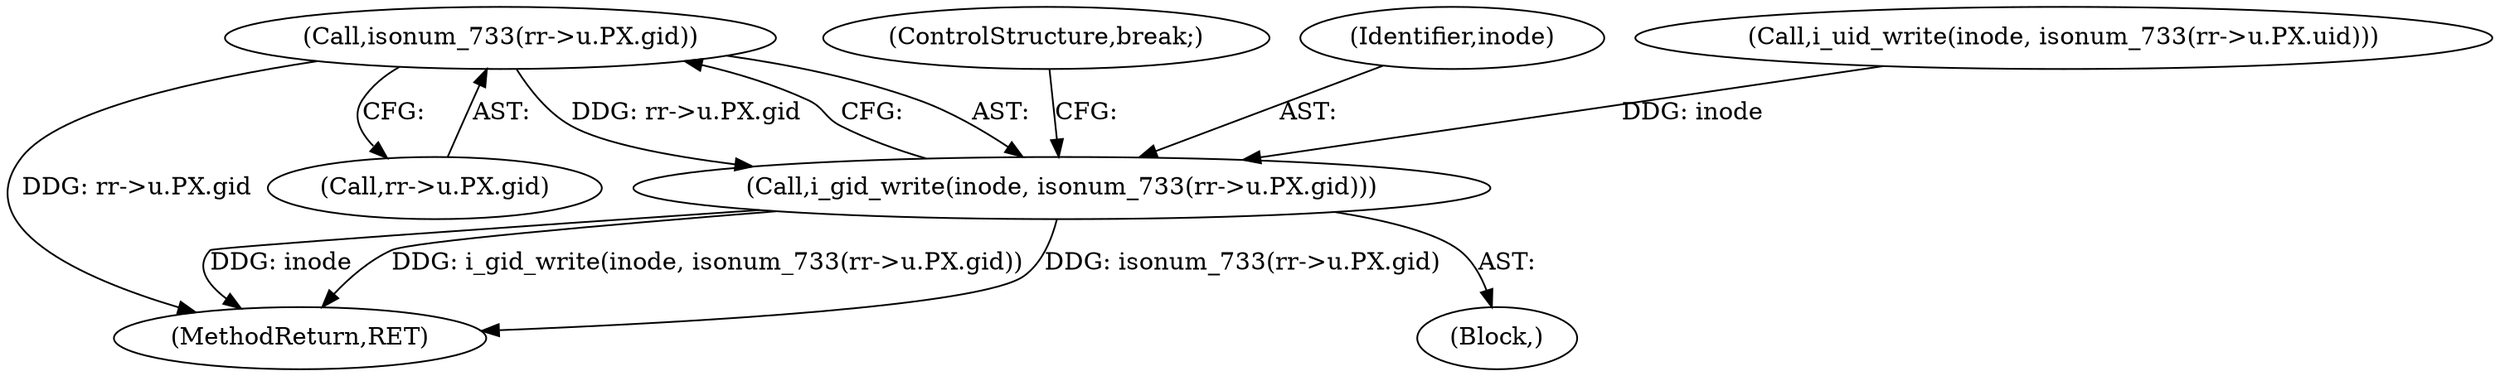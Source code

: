 digraph "0_linux_4e2024624e678f0ebb916e6192bd23c1f9fdf696@pointer" {
"1000374" [label="(Call,isonum_733(rr->u.PX.gid))"];
"1000372" [label="(Call,i_gid_write(inode, isonum_733(rr->u.PX.gid)))"];
"1000374" [label="(Call,isonum_733(rr->u.PX.gid))"];
"1000372" [label="(Call,i_gid_write(inode, isonum_733(rr->u.PX.gid)))"];
"1000375" [label="(Call,rr->u.PX.gid)"];
"1000234" [label="(Block,)"];
"1000382" [label="(ControlStructure,break;)"];
"1000373" [label="(Identifier,inode)"];
"1001009" [label="(MethodReturn,RET)"];
"1000362" [label="(Call,i_uid_write(inode, isonum_733(rr->u.PX.uid)))"];
"1000374" -> "1000372"  [label="AST: "];
"1000374" -> "1000375"  [label="CFG: "];
"1000375" -> "1000374"  [label="AST: "];
"1000372" -> "1000374"  [label="CFG: "];
"1000374" -> "1001009"  [label="DDG: rr->u.PX.gid"];
"1000374" -> "1000372"  [label="DDG: rr->u.PX.gid"];
"1000372" -> "1000234"  [label="AST: "];
"1000373" -> "1000372"  [label="AST: "];
"1000382" -> "1000372"  [label="CFG: "];
"1000372" -> "1001009"  [label="DDG: inode"];
"1000372" -> "1001009"  [label="DDG: i_gid_write(inode, isonum_733(rr->u.PX.gid))"];
"1000372" -> "1001009"  [label="DDG: isonum_733(rr->u.PX.gid)"];
"1000362" -> "1000372"  [label="DDG: inode"];
}

